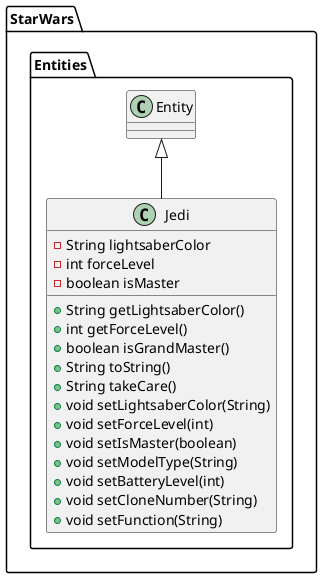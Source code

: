 @startuml
class StarWars.Entities.Jedi {
- String lightsaberColor
- int forceLevel
- boolean isMaster
+ String getLightsaberColor()
+ int getForceLevel()
+ boolean isGrandMaster()
+ String toString()
+ String takeCare()
+ void setLightsaberColor(String)
+ void setForceLevel(int)
+ void setIsMaster(boolean)
+ void setModelType(String)
+ void setBatteryLevel(int)
+ void setCloneNumber(String)
+ void setFunction(String)
}




StarWars.Entities.Entity <|-- StarWars.Entities.Jedi
@enduml